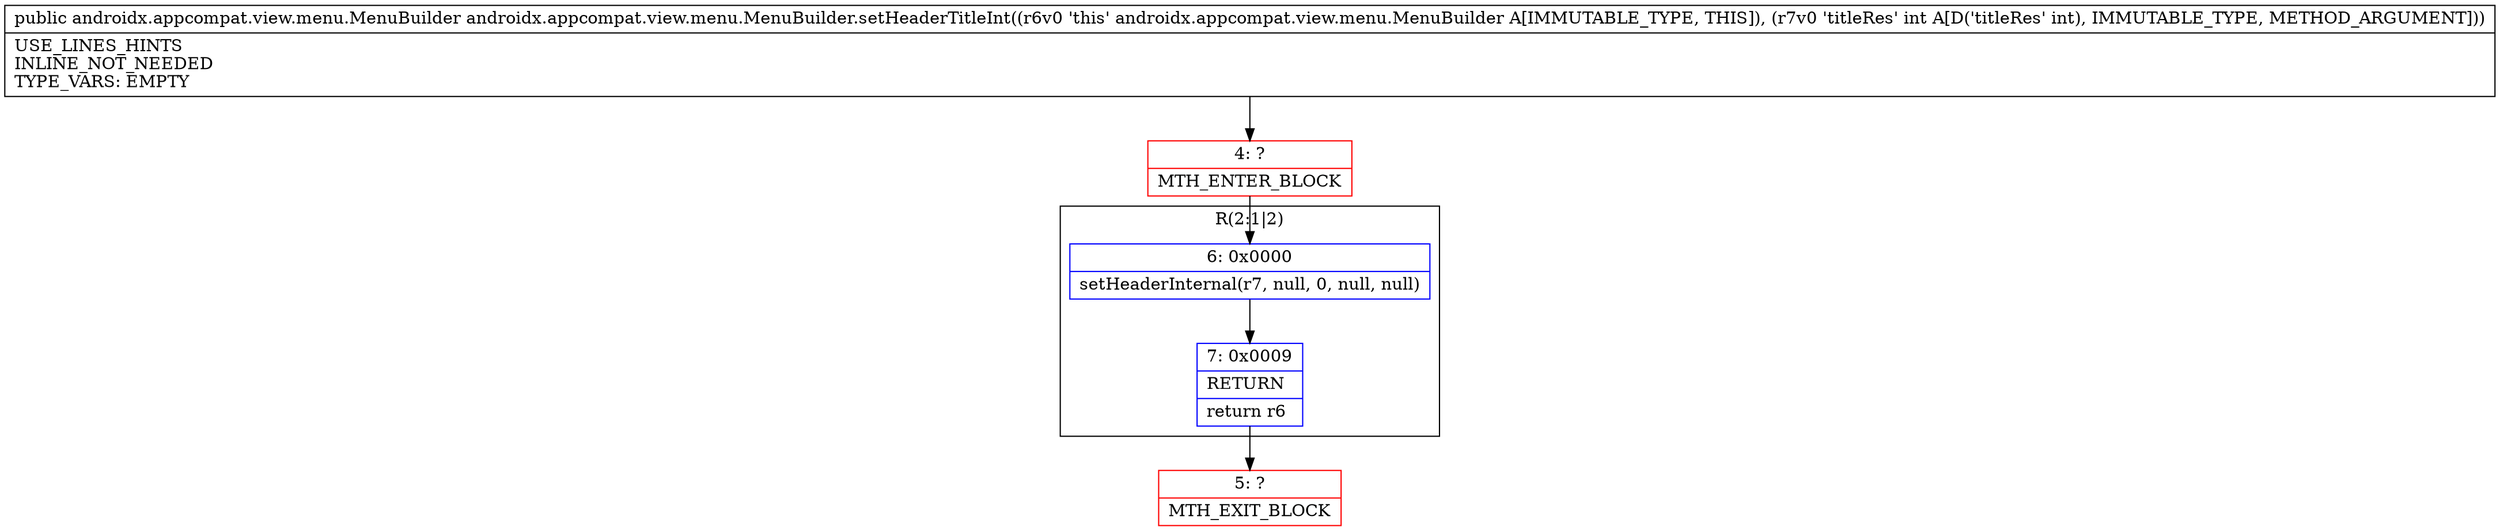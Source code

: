 digraph "CFG forandroidx.appcompat.view.menu.MenuBuilder.setHeaderTitleInt(I)Landroidx\/appcompat\/view\/menu\/MenuBuilder;" {
subgraph cluster_Region_889286052 {
label = "R(2:1|2)";
node [shape=record,color=blue];
Node_6 [shape=record,label="{6\:\ 0x0000|setHeaderInternal(r7, null, 0, null, null)\l}"];
Node_7 [shape=record,label="{7\:\ 0x0009|RETURN\l|return r6\l}"];
}
Node_4 [shape=record,color=red,label="{4\:\ ?|MTH_ENTER_BLOCK\l}"];
Node_5 [shape=record,color=red,label="{5\:\ ?|MTH_EXIT_BLOCK\l}"];
MethodNode[shape=record,label="{public androidx.appcompat.view.menu.MenuBuilder androidx.appcompat.view.menu.MenuBuilder.setHeaderTitleInt((r6v0 'this' androidx.appcompat.view.menu.MenuBuilder A[IMMUTABLE_TYPE, THIS]), (r7v0 'titleRes' int A[D('titleRes' int), IMMUTABLE_TYPE, METHOD_ARGUMENT]))  | USE_LINES_HINTS\lINLINE_NOT_NEEDED\lTYPE_VARS: EMPTY\l}"];
MethodNode -> Node_4;Node_6 -> Node_7;
Node_7 -> Node_5;
Node_4 -> Node_6;
}

